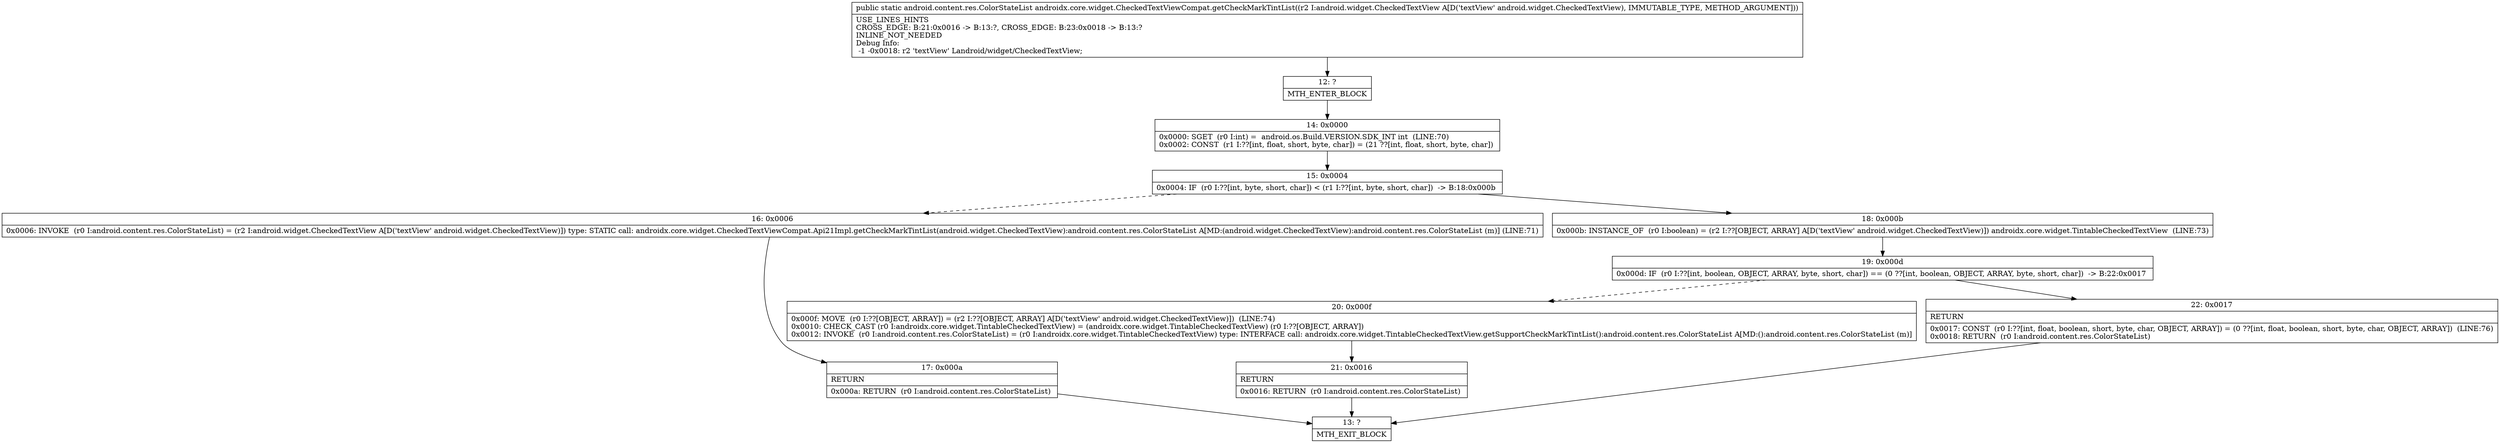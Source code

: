 digraph "CFG forandroidx.core.widget.CheckedTextViewCompat.getCheckMarkTintList(Landroid\/widget\/CheckedTextView;)Landroid\/content\/res\/ColorStateList;" {
Node_12 [shape=record,label="{12\:\ ?|MTH_ENTER_BLOCK\l}"];
Node_14 [shape=record,label="{14\:\ 0x0000|0x0000: SGET  (r0 I:int) =  android.os.Build.VERSION.SDK_INT int  (LINE:70)\l0x0002: CONST  (r1 I:??[int, float, short, byte, char]) = (21 ??[int, float, short, byte, char]) \l}"];
Node_15 [shape=record,label="{15\:\ 0x0004|0x0004: IF  (r0 I:??[int, byte, short, char]) \< (r1 I:??[int, byte, short, char])  \-\> B:18:0x000b \l}"];
Node_16 [shape=record,label="{16\:\ 0x0006|0x0006: INVOKE  (r0 I:android.content.res.ColorStateList) = (r2 I:android.widget.CheckedTextView A[D('textView' android.widget.CheckedTextView)]) type: STATIC call: androidx.core.widget.CheckedTextViewCompat.Api21Impl.getCheckMarkTintList(android.widget.CheckedTextView):android.content.res.ColorStateList A[MD:(android.widget.CheckedTextView):android.content.res.ColorStateList (m)] (LINE:71)\l}"];
Node_17 [shape=record,label="{17\:\ 0x000a|RETURN\l|0x000a: RETURN  (r0 I:android.content.res.ColorStateList) \l}"];
Node_13 [shape=record,label="{13\:\ ?|MTH_EXIT_BLOCK\l}"];
Node_18 [shape=record,label="{18\:\ 0x000b|0x000b: INSTANCE_OF  (r0 I:boolean) = (r2 I:??[OBJECT, ARRAY] A[D('textView' android.widget.CheckedTextView)]) androidx.core.widget.TintableCheckedTextView  (LINE:73)\l}"];
Node_19 [shape=record,label="{19\:\ 0x000d|0x000d: IF  (r0 I:??[int, boolean, OBJECT, ARRAY, byte, short, char]) == (0 ??[int, boolean, OBJECT, ARRAY, byte, short, char])  \-\> B:22:0x0017 \l}"];
Node_20 [shape=record,label="{20\:\ 0x000f|0x000f: MOVE  (r0 I:??[OBJECT, ARRAY]) = (r2 I:??[OBJECT, ARRAY] A[D('textView' android.widget.CheckedTextView)])  (LINE:74)\l0x0010: CHECK_CAST (r0 I:androidx.core.widget.TintableCheckedTextView) = (androidx.core.widget.TintableCheckedTextView) (r0 I:??[OBJECT, ARRAY]) \l0x0012: INVOKE  (r0 I:android.content.res.ColorStateList) = (r0 I:androidx.core.widget.TintableCheckedTextView) type: INTERFACE call: androidx.core.widget.TintableCheckedTextView.getSupportCheckMarkTintList():android.content.res.ColorStateList A[MD:():android.content.res.ColorStateList (m)]\l}"];
Node_21 [shape=record,label="{21\:\ 0x0016|RETURN\l|0x0016: RETURN  (r0 I:android.content.res.ColorStateList) \l}"];
Node_22 [shape=record,label="{22\:\ 0x0017|RETURN\l|0x0017: CONST  (r0 I:??[int, float, boolean, short, byte, char, OBJECT, ARRAY]) = (0 ??[int, float, boolean, short, byte, char, OBJECT, ARRAY])  (LINE:76)\l0x0018: RETURN  (r0 I:android.content.res.ColorStateList) \l}"];
MethodNode[shape=record,label="{public static android.content.res.ColorStateList androidx.core.widget.CheckedTextViewCompat.getCheckMarkTintList((r2 I:android.widget.CheckedTextView A[D('textView' android.widget.CheckedTextView), IMMUTABLE_TYPE, METHOD_ARGUMENT]))  | USE_LINES_HINTS\lCROSS_EDGE: B:21:0x0016 \-\> B:13:?, CROSS_EDGE: B:23:0x0018 \-\> B:13:?\lINLINE_NOT_NEEDED\lDebug Info:\l  \-1 \-0x0018: r2 'textView' Landroid\/widget\/CheckedTextView;\l}"];
MethodNode -> Node_12;Node_12 -> Node_14;
Node_14 -> Node_15;
Node_15 -> Node_16[style=dashed];
Node_15 -> Node_18;
Node_16 -> Node_17;
Node_17 -> Node_13;
Node_18 -> Node_19;
Node_19 -> Node_20[style=dashed];
Node_19 -> Node_22;
Node_20 -> Node_21;
Node_21 -> Node_13;
Node_22 -> Node_13;
}

